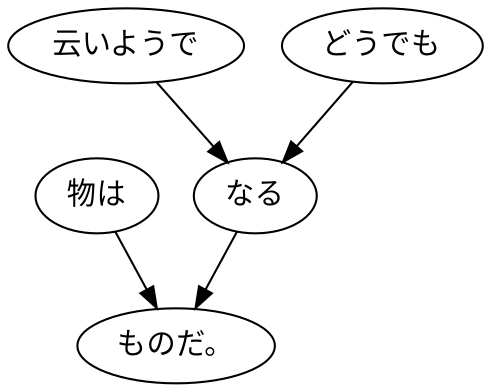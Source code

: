 digraph graph5045 {
	node0 [label="物は"];
	node1 [label="云いようで"];
	node2 [label="どうでも"];
	node3 [label="なる"];
	node4 [label="ものだ。"];
	node0 -> node4;
	node1 -> node3;
	node2 -> node3;
	node3 -> node4;
}
